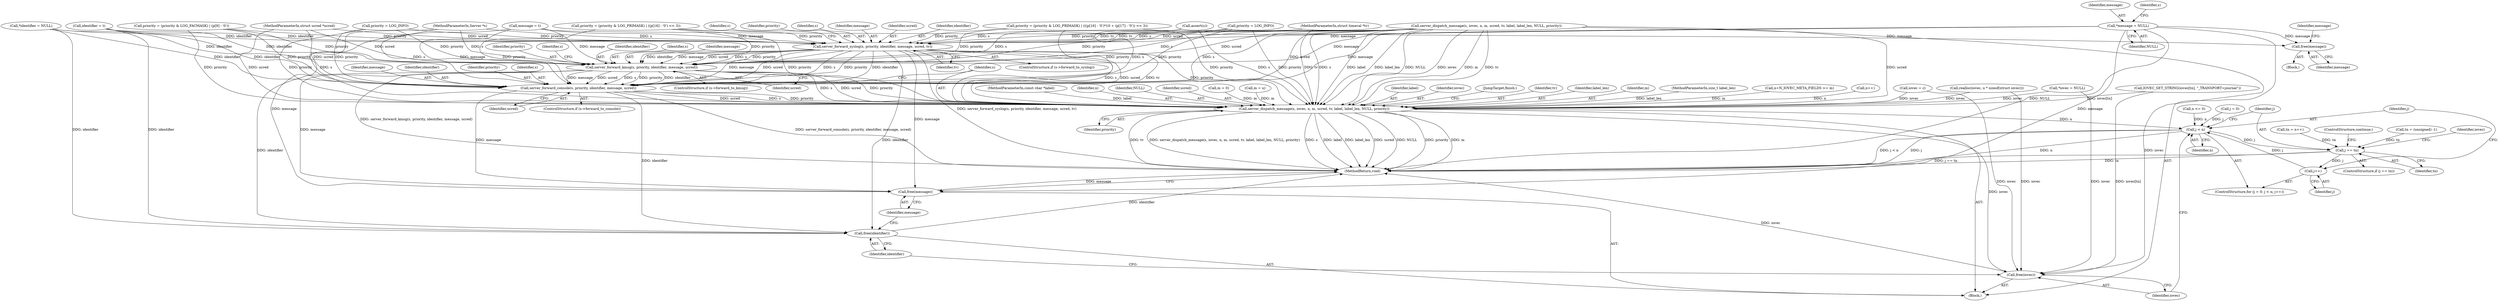 digraph "0_systemd_505b6a61c22d5565e9308045c7b9bf79f7d0517e@pointer" {
"1000146" [label="(Call,*message = NULL)"];
"1000501" [label="(Call,free(message))"];
"1000698" [label="(Call,server_forward_syslog(s, priority, identifier, message, ucred, tv))"];
"1000709" [label="(Call,server_forward_kmsg(s, priority, identifier, message, ucred))"];
"1000719" [label="(Call,server_forward_console(s, priority, identifier, message, ucred))"];
"1000725" [label="(Call,server_dispatch_message(s, iovec, n, m, ucred, tv, label, label_len, NULL, priority))"];
"1000741" [label="(Call,j < n)"];
"1000748" [label="(Call,j == tn)"];
"1000744" [label="(Call,j++)"];
"1000780" [label="(Call,free(iovec))"];
"1000782" [label="(Call,free(identifier))"];
"1000784" [label="(Call,free(message))"];
"1000705" [label="(ControlStructure,if (s->forward_to_kmsg))"];
"1000112" [label="(MethodParameterIn,const char *label)"];
"1000750" [label="(Identifier,tn)"];
"1000114" [label="(Block,)"];
"1000500" [label="(Block,)"];
"1000256" [label="(Call,realloc(iovec, u * sizeof(struct iovec)))"];
"1000723" [label="(Identifier,message)"];
"1000728" [label="(Identifier,n)"];
"1000147" [label="(Identifier,message)"];
"1000722" [label="(Identifier,identifier)"];
"1000734" [label="(Identifier,NULL)"];
"1000709" [label="(Call,server_forward_kmsg(s, priority, identifier, message, ucred))"];
"1000748" [label="(Call,j == tn)"];
"1000129" [label="(Call,tn = (unsigned) -1)"];
"1000149" [label="(Call,assert(s))"];
"1000188" [label="(Call,server_dispatch_message(s, iovec, n, m, ucred, tv, label, label_len, NULL, priority))"];
"1000472" [label="(Call,identifier = t)"];
"1000730" [label="(Identifier,ucred)"];
"1000124" [label="(Call,m = 0)"];
"1000743" [label="(Identifier,n)"];
"1000271" [label="(Call,m = u)"];
"1000146" [label="(Call,*message = NULL)"];
"1000116" [label="(Call,*iovec = NULL)"];
"1000501" [label="(Call,free(message))"];
"1000757" [label="(Identifier,iovec)"];
"1000712" [label="(Identifier,identifier)"];
"1000107" [label="(MethodParameterIn,Server *s)"];
"1000703" [label="(Identifier,ucred)"];
"1000741" [label="(Call,j < n)"];
"1000732" [label="(Identifier,label)"];
"1000737" [label="(ControlStructure,for (j = 0; j < n; j++))"];
"1000138" [label="(Call,priority = LOG_INFO)"];
"1000710" [label="(Identifier,s)"];
"1000202" [label="(Call,priority = LOG_INFO)"];
"1000713" [label="(Identifier,message)"];
"1000784" [label="(Call,free(message))"];
"1000682" [label="(Call,tn = n++)"];
"1000727" [label="(Identifier,iovec)"];
"1000724" [label="(Identifier,ucred)"];
"1000711" [label="(Identifier,priority)"];
"1000504" [label="(Identifier,message)"];
"1000678" [label="(Call,n <= 0)"];
"1000268" [label="(Call,iovec = c)"];
"1000786" [label="(MethodReturn,void)"];
"1000698" [label="(Call,server_forward_syslog(s, priority, identifier, message, ucred, tv))"];
"1000749" [label="(Identifier,j)"];
"1000782" [label="(Call,free(identifier))"];
"1000686" [label="(Call,IOVEC_SET_STRING(iovec[tn], \"_TRANSPORT=journal\"))"];
"1000736" [label="(JumpTarget,finish:)"];
"1000148" [label="(Identifier,NULL)"];
"1000781" [label="(Identifier,iovec)"];
"1000751" [label="(ControlStructure,continue;)"];
"1000745" [label="(Identifier,j)"];
"1000110" [label="(MethodParameterIn,struct ucred *ucred)"];
"1000731" [label="(Identifier,tv)"];
"1000704" [label="(Identifier,tv)"];
"1000721" [label="(Identifier,priority)"];
"1000785" [label="(Identifier,message)"];
"1000719" [label="(Call,server_forward_console(s, priority, identifier, message, ucred))"];
"1000339" [label="(Call,priority = (priority & LOG_FACMASK) | (p[9] - '0'))"];
"1000717" [label="(Identifier,s)"];
"1000423" [label="(Call,priority = (priority & LOG_PRIMASK) | (((p[16] - '0')*10 + (p[17] - '0')) << 3))"];
"1000733" [label="(Identifier,label_len)"];
"1000725" [label="(Call,server_dispatch_message(s, iovec, n, m, ucred, tv, label, label_len, NULL, priority))"];
"1000701" [label="(Identifier,identifier)"];
"1000729" [label="(Identifier,m)"];
"1000707" [label="(Identifier,s)"];
"1000715" [label="(ControlStructure,if (s->forward_to_console))"];
"1000726" [label="(Identifier,s)"];
"1000747" [label="(ControlStructure,if (j == tn))"];
"1000113" [label="(MethodParameterIn,size_t label_len)"];
"1000235" [label="(Call,n+N_IOVEC_META_FIELDS >= m)"];
"1000111" [label="(MethodParameterIn,struct timeval *tv)"];
"1000735" [label="(Identifier,priority)"];
"1000684" [label="(Call,n++)"];
"1000502" [label="(Identifier,message)"];
"1000780" [label="(Call,free(iovec))"];
"1000738" [label="(Call,j = 0)"];
"1000150" [label="(Identifier,s)"];
"1000374" [label="(Call,priority = (priority & LOG_PRIMASK) | ((p[16] - '0') << 3))"];
"1000503" [label="(Call,message = t)"];
"1000742" [label="(Identifier,j)"];
"1000700" [label="(Identifier,priority)"];
"1000142" [label="(Call,*identifier = NULL)"];
"1000744" [label="(Call,j++)"];
"1000694" [label="(ControlStructure,if (s->forward_to_syslog))"];
"1000783" [label="(Identifier,identifier)"];
"1000699" [label="(Identifier,s)"];
"1000714" [label="(Identifier,ucred)"];
"1000702" [label="(Identifier,message)"];
"1000720" [label="(Identifier,s)"];
"1000146" -> "1000114"  [label="AST: "];
"1000146" -> "1000148"  [label="CFG: "];
"1000147" -> "1000146"  [label="AST: "];
"1000148" -> "1000146"  [label="AST: "];
"1000150" -> "1000146"  [label="CFG: "];
"1000146" -> "1000786"  [label="DDG: NULL"];
"1000146" -> "1000501"  [label="DDG: message"];
"1000146" -> "1000698"  [label="DDG: message"];
"1000146" -> "1000709"  [label="DDG: message"];
"1000146" -> "1000719"  [label="DDG: message"];
"1000146" -> "1000784"  [label="DDG: message"];
"1000501" -> "1000500"  [label="AST: "];
"1000501" -> "1000502"  [label="CFG: "];
"1000502" -> "1000501"  [label="AST: "];
"1000504" -> "1000501"  [label="CFG: "];
"1000503" -> "1000501"  [label="DDG: message"];
"1000698" -> "1000694"  [label="AST: "];
"1000698" -> "1000704"  [label="CFG: "];
"1000699" -> "1000698"  [label="AST: "];
"1000700" -> "1000698"  [label="AST: "];
"1000701" -> "1000698"  [label="AST: "];
"1000702" -> "1000698"  [label="AST: "];
"1000703" -> "1000698"  [label="AST: "];
"1000704" -> "1000698"  [label="AST: "];
"1000707" -> "1000698"  [label="CFG: "];
"1000698" -> "1000786"  [label="DDG: server_forward_syslog(s, priority, identifier, message, ucred, tv)"];
"1000188" -> "1000698"  [label="DDG: s"];
"1000188" -> "1000698"  [label="DDG: ucred"];
"1000188" -> "1000698"  [label="DDG: tv"];
"1000149" -> "1000698"  [label="DDG: s"];
"1000107" -> "1000698"  [label="DDG: s"];
"1000374" -> "1000698"  [label="DDG: priority"];
"1000138" -> "1000698"  [label="DDG: priority"];
"1000202" -> "1000698"  [label="DDG: priority"];
"1000423" -> "1000698"  [label="DDG: priority"];
"1000339" -> "1000698"  [label="DDG: priority"];
"1000472" -> "1000698"  [label="DDG: identifier"];
"1000142" -> "1000698"  [label="DDG: identifier"];
"1000503" -> "1000698"  [label="DDG: message"];
"1000110" -> "1000698"  [label="DDG: ucred"];
"1000111" -> "1000698"  [label="DDG: tv"];
"1000698" -> "1000709"  [label="DDG: s"];
"1000698" -> "1000709"  [label="DDG: priority"];
"1000698" -> "1000709"  [label="DDG: identifier"];
"1000698" -> "1000709"  [label="DDG: message"];
"1000698" -> "1000709"  [label="DDG: ucred"];
"1000698" -> "1000719"  [label="DDG: s"];
"1000698" -> "1000719"  [label="DDG: priority"];
"1000698" -> "1000719"  [label="DDG: identifier"];
"1000698" -> "1000719"  [label="DDG: message"];
"1000698" -> "1000719"  [label="DDG: ucred"];
"1000698" -> "1000725"  [label="DDG: s"];
"1000698" -> "1000725"  [label="DDG: ucred"];
"1000698" -> "1000725"  [label="DDG: tv"];
"1000698" -> "1000725"  [label="DDG: priority"];
"1000698" -> "1000782"  [label="DDG: identifier"];
"1000698" -> "1000784"  [label="DDG: message"];
"1000709" -> "1000705"  [label="AST: "];
"1000709" -> "1000714"  [label="CFG: "];
"1000710" -> "1000709"  [label="AST: "];
"1000711" -> "1000709"  [label="AST: "];
"1000712" -> "1000709"  [label="AST: "];
"1000713" -> "1000709"  [label="AST: "];
"1000714" -> "1000709"  [label="AST: "];
"1000717" -> "1000709"  [label="CFG: "];
"1000709" -> "1000786"  [label="DDG: server_forward_kmsg(s, priority, identifier, message, ucred)"];
"1000188" -> "1000709"  [label="DDG: s"];
"1000188" -> "1000709"  [label="DDG: ucred"];
"1000149" -> "1000709"  [label="DDG: s"];
"1000107" -> "1000709"  [label="DDG: s"];
"1000374" -> "1000709"  [label="DDG: priority"];
"1000138" -> "1000709"  [label="DDG: priority"];
"1000202" -> "1000709"  [label="DDG: priority"];
"1000423" -> "1000709"  [label="DDG: priority"];
"1000339" -> "1000709"  [label="DDG: priority"];
"1000472" -> "1000709"  [label="DDG: identifier"];
"1000142" -> "1000709"  [label="DDG: identifier"];
"1000503" -> "1000709"  [label="DDG: message"];
"1000110" -> "1000709"  [label="DDG: ucred"];
"1000709" -> "1000719"  [label="DDG: s"];
"1000709" -> "1000719"  [label="DDG: priority"];
"1000709" -> "1000719"  [label="DDG: identifier"];
"1000709" -> "1000719"  [label="DDG: message"];
"1000709" -> "1000719"  [label="DDG: ucred"];
"1000709" -> "1000725"  [label="DDG: s"];
"1000709" -> "1000725"  [label="DDG: ucred"];
"1000709" -> "1000725"  [label="DDG: priority"];
"1000709" -> "1000782"  [label="DDG: identifier"];
"1000709" -> "1000784"  [label="DDG: message"];
"1000719" -> "1000715"  [label="AST: "];
"1000719" -> "1000724"  [label="CFG: "];
"1000720" -> "1000719"  [label="AST: "];
"1000721" -> "1000719"  [label="AST: "];
"1000722" -> "1000719"  [label="AST: "];
"1000723" -> "1000719"  [label="AST: "];
"1000724" -> "1000719"  [label="AST: "];
"1000726" -> "1000719"  [label="CFG: "];
"1000719" -> "1000786"  [label="DDG: server_forward_console(s, priority, identifier, message, ucred)"];
"1000188" -> "1000719"  [label="DDG: s"];
"1000188" -> "1000719"  [label="DDG: ucred"];
"1000149" -> "1000719"  [label="DDG: s"];
"1000107" -> "1000719"  [label="DDG: s"];
"1000138" -> "1000719"  [label="DDG: priority"];
"1000202" -> "1000719"  [label="DDG: priority"];
"1000423" -> "1000719"  [label="DDG: priority"];
"1000339" -> "1000719"  [label="DDG: priority"];
"1000374" -> "1000719"  [label="DDG: priority"];
"1000472" -> "1000719"  [label="DDG: identifier"];
"1000142" -> "1000719"  [label="DDG: identifier"];
"1000503" -> "1000719"  [label="DDG: message"];
"1000110" -> "1000719"  [label="DDG: ucred"];
"1000719" -> "1000725"  [label="DDG: s"];
"1000719" -> "1000725"  [label="DDG: ucred"];
"1000719" -> "1000725"  [label="DDG: priority"];
"1000719" -> "1000782"  [label="DDG: identifier"];
"1000719" -> "1000784"  [label="DDG: message"];
"1000725" -> "1000114"  [label="AST: "];
"1000725" -> "1000735"  [label="CFG: "];
"1000726" -> "1000725"  [label="AST: "];
"1000727" -> "1000725"  [label="AST: "];
"1000728" -> "1000725"  [label="AST: "];
"1000729" -> "1000725"  [label="AST: "];
"1000730" -> "1000725"  [label="AST: "];
"1000731" -> "1000725"  [label="AST: "];
"1000732" -> "1000725"  [label="AST: "];
"1000733" -> "1000725"  [label="AST: "];
"1000734" -> "1000725"  [label="AST: "];
"1000735" -> "1000725"  [label="AST: "];
"1000736" -> "1000725"  [label="CFG: "];
"1000725" -> "1000786"  [label="DDG: ucred"];
"1000725" -> "1000786"  [label="DDG: priority"];
"1000725" -> "1000786"  [label="DDG: NULL"];
"1000725" -> "1000786"  [label="DDG: m"];
"1000725" -> "1000786"  [label="DDG: tv"];
"1000725" -> "1000786"  [label="DDG: server_dispatch_message(s, iovec, n, m, ucred, tv, label, label_len, NULL, priority)"];
"1000725" -> "1000786"  [label="DDG: s"];
"1000725" -> "1000786"  [label="DDG: label"];
"1000725" -> "1000786"  [label="DDG: label_len"];
"1000188" -> "1000725"  [label="DDG: s"];
"1000188" -> "1000725"  [label="DDG: iovec"];
"1000188" -> "1000725"  [label="DDG: m"];
"1000188" -> "1000725"  [label="DDG: ucred"];
"1000188" -> "1000725"  [label="DDG: tv"];
"1000188" -> "1000725"  [label="DDG: label"];
"1000188" -> "1000725"  [label="DDG: label_len"];
"1000188" -> "1000725"  [label="DDG: NULL"];
"1000149" -> "1000725"  [label="DDG: s"];
"1000107" -> "1000725"  [label="DDG: s"];
"1000116" -> "1000725"  [label="DDG: iovec"];
"1000268" -> "1000725"  [label="DDG: iovec"];
"1000686" -> "1000725"  [label="DDG: iovec[tn]"];
"1000256" -> "1000725"  [label="DDG: iovec"];
"1000684" -> "1000725"  [label="DDG: n"];
"1000124" -> "1000725"  [label="DDG: m"];
"1000235" -> "1000725"  [label="DDG: m"];
"1000271" -> "1000725"  [label="DDG: m"];
"1000110" -> "1000725"  [label="DDG: ucred"];
"1000111" -> "1000725"  [label="DDG: tv"];
"1000112" -> "1000725"  [label="DDG: label"];
"1000113" -> "1000725"  [label="DDG: label_len"];
"1000138" -> "1000725"  [label="DDG: priority"];
"1000423" -> "1000725"  [label="DDG: priority"];
"1000339" -> "1000725"  [label="DDG: priority"];
"1000374" -> "1000725"  [label="DDG: priority"];
"1000202" -> "1000725"  [label="DDG: priority"];
"1000725" -> "1000741"  [label="DDG: n"];
"1000725" -> "1000780"  [label="DDG: iovec"];
"1000741" -> "1000737"  [label="AST: "];
"1000741" -> "1000743"  [label="CFG: "];
"1000742" -> "1000741"  [label="AST: "];
"1000743" -> "1000741"  [label="AST: "];
"1000749" -> "1000741"  [label="CFG: "];
"1000781" -> "1000741"  [label="CFG: "];
"1000741" -> "1000786"  [label="DDG: j"];
"1000741" -> "1000786"  [label="DDG: n"];
"1000741" -> "1000786"  [label="DDG: j < n"];
"1000738" -> "1000741"  [label="DDG: j"];
"1000744" -> "1000741"  [label="DDG: j"];
"1000678" -> "1000741"  [label="DDG: n"];
"1000741" -> "1000748"  [label="DDG: j"];
"1000748" -> "1000747"  [label="AST: "];
"1000748" -> "1000750"  [label="CFG: "];
"1000749" -> "1000748"  [label="AST: "];
"1000750" -> "1000748"  [label="AST: "];
"1000751" -> "1000748"  [label="CFG: "];
"1000757" -> "1000748"  [label="CFG: "];
"1000748" -> "1000786"  [label="DDG: j == tn"];
"1000748" -> "1000786"  [label="DDG: tn"];
"1000748" -> "1000744"  [label="DDG: j"];
"1000129" -> "1000748"  [label="DDG: tn"];
"1000682" -> "1000748"  [label="DDG: tn"];
"1000744" -> "1000737"  [label="AST: "];
"1000744" -> "1000745"  [label="CFG: "];
"1000745" -> "1000744"  [label="AST: "];
"1000742" -> "1000744"  [label="CFG: "];
"1000780" -> "1000114"  [label="AST: "];
"1000780" -> "1000781"  [label="CFG: "];
"1000781" -> "1000780"  [label="AST: "];
"1000783" -> "1000780"  [label="CFG: "];
"1000780" -> "1000786"  [label="DDG: iovec"];
"1000116" -> "1000780"  [label="DDG: iovec"];
"1000188" -> "1000780"  [label="DDG: iovec"];
"1000268" -> "1000780"  [label="DDG: iovec"];
"1000686" -> "1000780"  [label="DDG: iovec[tn]"];
"1000256" -> "1000780"  [label="DDG: iovec"];
"1000782" -> "1000114"  [label="AST: "];
"1000782" -> "1000783"  [label="CFG: "];
"1000783" -> "1000782"  [label="AST: "];
"1000785" -> "1000782"  [label="CFG: "];
"1000782" -> "1000786"  [label="DDG: identifier"];
"1000472" -> "1000782"  [label="DDG: identifier"];
"1000142" -> "1000782"  [label="DDG: identifier"];
"1000784" -> "1000114"  [label="AST: "];
"1000784" -> "1000785"  [label="CFG: "];
"1000785" -> "1000784"  [label="AST: "];
"1000786" -> "1000784"  [label="CFG: "];
"1000784" -> "1000786"  [label="DDG: message"];
"1000503" -> "1000784"  [label="DDG: message"];
}
